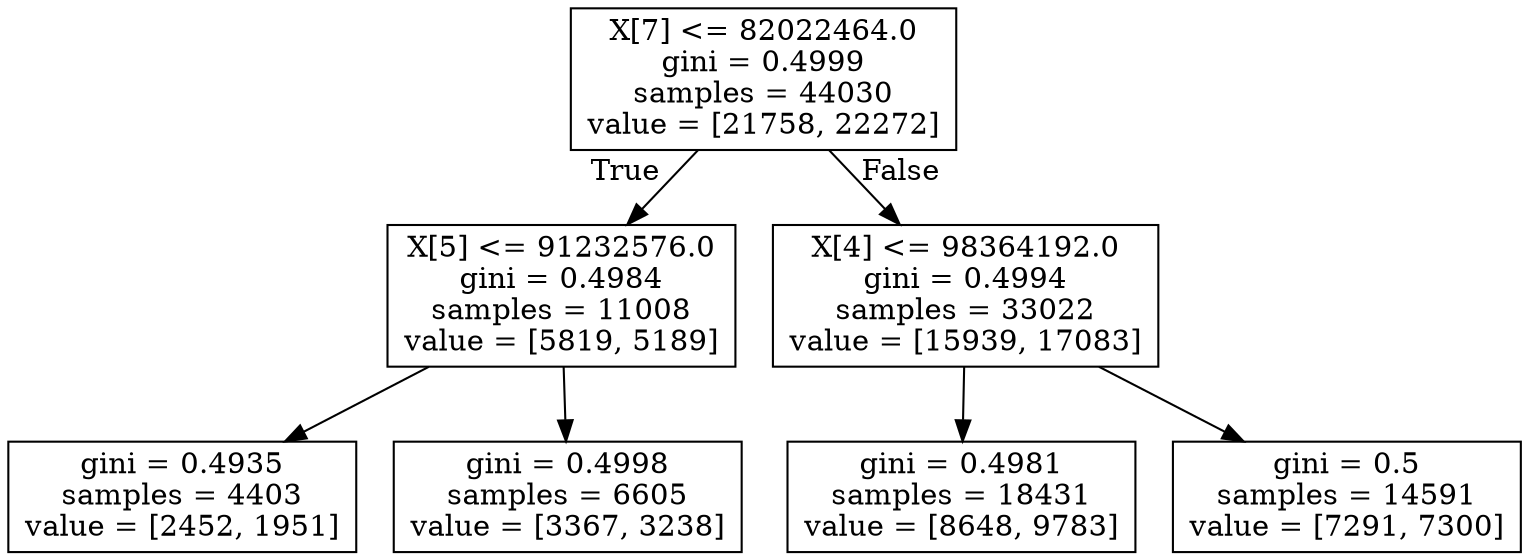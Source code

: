 digraph Tree {
node [shape=box] ;
0 [label="X[7] <= 82022464.0\ngini = 0.4999\nsamples = 44030\nvalue = [21758, 22272]"] ;
1 [label="X[5] <= 91232576.0\ngini = 0.4984\nsamples = 11008\nvalue = [5819, 5189]"] ;
0 -> 1 [labeldistance=2.5, labelangle=45, headlabel="True"] ;
2 [label="gini = 0.4935\nsamples = 4403\nvalue = [2452, 1951]"] ;
1 -> 2 ;
3 [label="gini = 0.4998\nsamples = 6605\nvalue = [3367, 3238]"] ;
1 -> 3 ;
4 [label="X[4] <= 98364192.0\ngini = 0.4994\nsamples = 33022\nvalue = [15939, 17083]"] ;
0 -> 4 [labeldistance=2.5, labelangle=-45, headlabel="False"] ;
5 [label="gini = 0.4981\nsamples = 18431\nvalue = [8648, 9783]"] ;
4 -> 5 ;
6 [label="gini = 0.5\nsamples = 14591\nvalue = [7291, 7300]"] ;
4 -> 6 ;
}